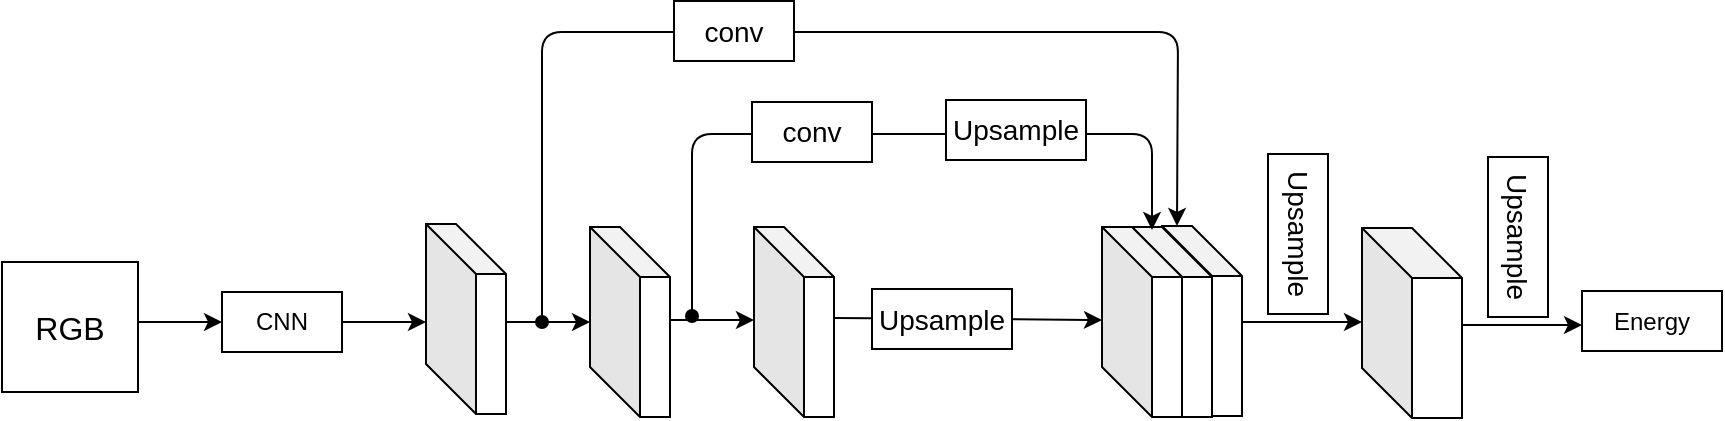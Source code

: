 <mxfile version="10.7.7" type="github"><diagram id="50dxibNoDnTLdZ0Wja1T" name="Page-1"><mxGraphModel dx="1074" dy="535" grid="1" gridSize="10" guides="1" tooltips="1" connect="1" arrows="1" fold="1" page="1" pageScale="1" pageWidth="827" pageHeight="1169" math="0" shadow="0"><root><mxCell id="0"/><mxCell id="1" parent="0"/><mxCell id="Gt_F8uzlY2kDNSY46xYX-44" value="" style="shape=cube;whiteSpace=wrap;html=1;boundedLbl=1;backgroundOutline=1;darkOpacity=0.05;darkOpacity2=0.1;size=25;fillColor=#FFFFFF;gradientColor=none;" vertex="1" parent="1"><mxGeometry x="730" y="157" width="40" height="95" as="geometry"/></mxCell><mxCell id="Gt_F8uzlY2kDNSY46xYX-43" value="" style="shape=cube;whiteSpace=wrap;html=1;boundedLbl=1;backgroundOutline=1;darkOpacity=0.05;darkOpacity2=0.1;size=25;fillColor=#FFFFFF;gradientColor=none;" vertex="1" parent="1"><mxGeometry x="715" y="157.5" width="40" height="95" as="geometry"/></mxCell><mxCell id="Gt_F8uzlY2kDNSY46xYX-5" value="CNN" style="rounded=0;whiteSpace=wrap;html=1;" vertex="1" parent="1"><mxGeometry x="260" y="190" width="60" height="30" as="geometry"/></mxCell><mxCell id="Gt_F8uzlY2kDNSY46xYX-6" value="" style="endArrow=classic;html=1;entryX=0;entryY=0.5;entryDx=0;entryDy=0;exitX=1;exitY=0.5;exitDx=0;exitDy=0;" edge="1" parent="1" target="Gt_F8uzlY2kDNSY46xYX-5"><mxGeometry width="50" height="50" relative="1" as="geometry"><mxPoint x="218" y="205" as="sourcePoint"/><mxPoint x="60" y="280" as="targetPoint"/></mxGeometry></mxCell><mxCell id="Gt_F8uzlY2kDNSY46xYX-8" value="" style="endArrow=classic;html=1;entryX=0;entryY=0.5;entryDx=0;entryDy=0;exitX=1;exitY=0.5;exitDx=0;exitDy=0;" edge="1" parent="1"><mxGeometry width="50" height="50" relative="1" as="geometry"><mxPoint x="320" y="205" as="sourcePoint"/><mxPoint x="362" y="205" as="targetPoint"/></mxGeometry></mxCell><mxCell id="Gt_F8uzlY2kDNSY46xYX-17" value="" style="shape=cube;whiteSpace=wrap;html=1;boundedLbl=1;backgroundOutline=1;darkOpacity=0.05;darkOpacity2=0.1;size=25;fillColor=#FFFFFF;gradientColor=none;" vertex="1" parent="1"><mxGeometry x="362" y="156" width="40" height="95" as="geometry"/></mxCell><mxCell id="Gt_F8uzlY2kDNSY46xYX-18" value="" style="endArrow=classic;html=1;entryX=0;entryY=0.5;entryDx=0;entryDy=0;exitX=1;exitY=0.5;exitDx=0;exitDy=0;" edge="1" parent="1"><mxGeometry width="50" height="50" relative="1" as="geometry"><mxPoint x="402" y="205" as="sourcePoint"/><mxPoint x="444" y="205" as="targetPoint"/></mxGeometry></mxCell><mxCell id="Gt_F8uzlY2kDNSY46xYX-19" value="" style="shape=cube;whiteSpace=wrap;html=1;boundedLbl=1;backgroundOutline=1;darkOpacity=0.05;darkOpacity2=0.1;size=25;fillColor=#FFFFFF;gradientColor=none;" vertex="1" parent="1"><mxGeometry x="444" y="157.5" width="40" height="95" as="geometry"/></mxCell><mxCell id="Gt_F8uzlY2kDNSY46xYX-20" value="" style="shape=cube;whiteSpace=wrap;html=1;boundedLbl=1;backgroundOutline=1;darkOpacity=0.05;darkOpacity2=0.1;size=25;fillColor=#FFFFFF;gradientColor=none;" vertex="1" parent="1"><mxGeometry x="526" y="157.5" width="40" height="95" as="geometry"/></mxCell><mxCell id="Gt_F8uzlY2kDNSY46xYX-21" value="" style="endArrow=classic;html=1;entryX=0;entryY=0.5;entryDx=0;entryDy=0;exitX=1;exitY=0.5;exitDx=0;exitDy=0;" edge="1" parent="1"><mxGeometry width="50" height="50" relative="1" as="geometry"><mxPoint x="484" y="204" as="sourcePoint"/><mxPoint x="526" y="204" as="targetPoint"/></mxGeometry></mxCell><mxCell id="Gt_F8uzlY2kDNSY46xYX-26" value="&lt;font style=&quot;font-size: 16px&quot;&gt;RGB&lt;/font&gt;" style="rounded=0;whiteSpace=wrap;html=1;strokeColor=#000000;fillColor=#FFFFFF;gradientColor=none;" vertex="1" parent="1"><mxGeometry x="150" y="175" width="68" height="65" as="geometry"/></mxCell><mxCell id="Gt_F8uzlY2kDNSY46xYX-32" value="" style="endArrow=classic;html=1;exitX=1;exitY=0.5;exitDx=0;exitDy=0;" edge="1" parent="1"><mxGeometry width="50" height="50" relative="1" as="geometry"><mxPoint x="566" y="203" as="sourcePoint"/><mxPoint x="700" y="204" as="targetPoint"/></mxGeometry></mxCell><mxCell id="Gt_F8uzlY2kDNSY46xYX-31" value="&lt;font style=&quot;font-size: 14px&quot;&gt;Upsample&lt;/font&gt;" style="rounded=0;whiteSpace=wrap;html=1;" vertex="1" parent="1"><mxGeometry x="585" y="188.5" width="70" height="30" as="geometry"/></mxCell><mxCell id="Gt_F8uzlY2kDNSY46xYX-34" value="" style="endArrow=classic;html=1;startArrow=oval;startFill=1;entryX=0;entryY=0;entryDx=7.5;entryDy=0;entryPerimeter=0;" edge="1" parent="1" target="Gt_F8uzlY2kDNSY46xYX-44"><mxGeometry width="50" height="50" relative="1" as="geometry"><mxPoint x="420" y="205" as="sourcePoint"/><mxPoint x="800" y="130" as="targetPoint"/><Array as="points"><mxPoint x="420" y="60"/><mxPoint x="738" y="60"/></Array></mxGeometry></mxCell><mxCell id="Gt_F8uzlY2kDNSY46xYX-28" value="&lt;font style=&quot;font-size: 14px&quot;&gt;conv&lt;/font&gt;" style="rounded=0;whiteSpace=wrap;html=1;" vertex="1" parent="1"><mxGeometry x="486" y="44.5" width="60" height="30" as="geometry"/></mxCell><mxCell id="Gt_F8uzlY2kDNSY46xYX-38" value="" style="shape=cube;whiteSpace=wrap;html=1;boundedLbl=1;backgroundOutline=1;darkOpacity=0.05;darkOpacity2=0.1;size=25;fillColor=#FFFFFF;gradientColor=none;" vertex="1" parent="1"><mxGeometry x="700" y="157.5" width="40" height="95" as="geometry"/></mxCell><mxCell id="Gt_F8uzlY2kDNSY46xYX-39" value="" style="endArrow=classic;html=1;startArrow=oval;startFill=1;" edge="1" parent="1"><mxGeometry width="50" height="50" relative="1" as="geometry"><mxPoint x="495" y="202" as="sourcePoint"/><mxPoint x="725" y="159" as="targetPoint"/><Array as="points"><mxPoint x="495" y="111"/><mxPoint x="725" y="111"/></Array></mxGeometry></mxCell><mxCell id="Gt_F8uzlY2kDNSY46xYX-29" value="&lt;font style=&quot;font-size: 14px&quot;&gt;conv&lt;/font&gt;" style="rounded=0;whiteSpace=wrap;html=1;" vertex="1" parent="1"><mxGeometry x="525" y="95" width="60" height="30" as="geometry"/></mxCell><mxCell id="Gt_F8uzlY2kDNSY46xYX-30" value="&lt;font style=&quot;font-size: 14px&quot;&gt;Upsample&lt;/font&gt;" style="rounded=0;whiteSpace=wrap;html=1;" vertex="1" parent="1"><mxGeometry x="622" y="94" width="70" height="30" as="geometry"/></mxCell><mxCell id="Gt_F8uzlY2kDNSY46xYX-45" value="" style="endArrow=classic;html=1;exitX=1;exitY=0.5;exitDx=0;exitDy=0;" edge="1" parent="1"><mxGeometry width="50" height="50" relative="1" as="geometry"><mxPoint x="770" y="205" as="sourcePoint"/><mxPoint x="830" y="205" as="targetPoint"/></mxGeometry></mxCell><mxCell id="Gt_F8uzlY2kDNSY46xYX-46" value="&lt;font style=&quot;font-size: 14px&quot;&gt;Upsample&lt;/font&gt;" style="rounded=0;whiteSpace=wrap;html=1;rotation=90;" vertex="1" parent="1"><mxGeometry x="758" y="146" width="80" height="30" as="geometry"/></mxCell><mxCell id="Gt_F8uzlY2kDNSY46xYX-49" value="" style="shape=cube;whiteSpace=wrap;html=1;boundedLbl=1;backgroundOutline=1;darkOpacity=0.05;darkOpacity2=0.1;size=25;fillColor=#FFFFFF;gradientColor=none;" vertex="1" parent="1"><mxGeometry x="830" y="158" width="50" height="95" as="geometry"/></mxCell><mxCell id="Gt_F8uzlY2kDNSY46xYX-50" value="" style="endArrow=classic;html=1;exitX=1;exitY=0.5;exitDx=0;exitDy=0;" edge="1" parent="1"><mxGeometry width="50" height="50" relative="1" as="geometry"><mxPoint x="880" y="206.5" as="sourcePoint"/><mxPoint x="940" y="206.5" as="targetPoint"/></mxGeometry></mxCell><mxCell id="Gt_F8uzlY2kDNSY46xYX-51" value="&lt;font style=&quot;font-size: 14px&quot;&gt;Upsample&lt;/font&gt;" style="rounded=0;whiteSpace=wrap;html=1;rotation=90;" vertex="1" parent="1"><mxGeometry x="868" y="147.5" width="80" height="30" as="geometry"/></mxCell><mxCell id="Gt_F8uzlY2kDNSY46xYX-52" value="Energy" style="rounded=0;whiteSpace=wrap;html=1;" vertex="1" parent="1"><mxGeometry x="940" y="189.5" width="70" height="30" as="geometry"/></mxCell></root></mxGraphModel></diagram></mxfile>